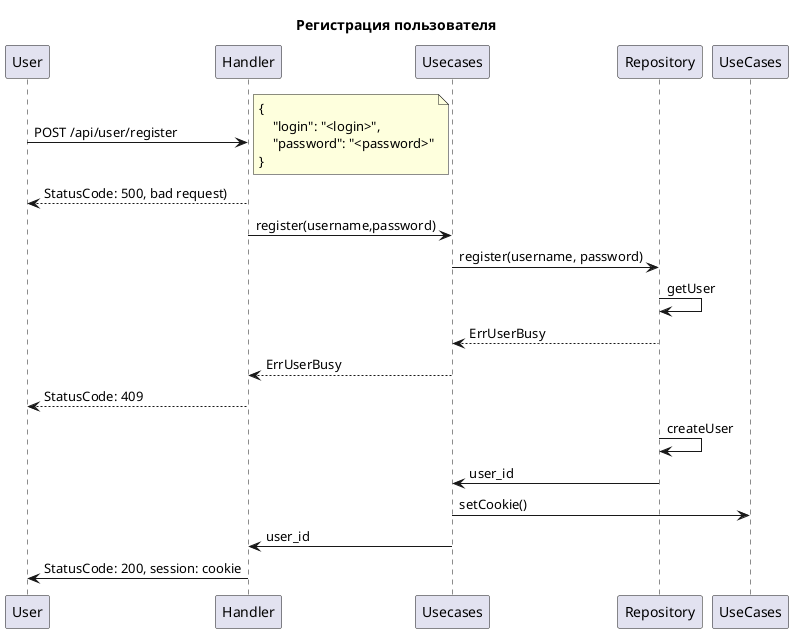 @startuml
'https://plantuml.com/sequence-diagram

title
Регистрация пользователя
end title

User -> Handler: POST /api/user/register
note right
{
    "login": "<login>",
    "password": "<password>"
}
end note
Handler --> User: StatusCode: 500, bad request)

Handler -> Usecases: register(username,password)

Usecases -> Repository: register(username, password)
Repository -> Repository: getUser
Repository --> Usecases: ErrUserBusy

Usecases --> Handler: ErrUserBusy

Handler --> User: StatusCode: 409
Repository -> Repository: createUser
Repository -> Usecases: user_id
Usecases -> UseCases: setCookie()

Usecases -> Handler: user_id

Handler -> User: StatusCode: 200, session: cookie

@enduml

